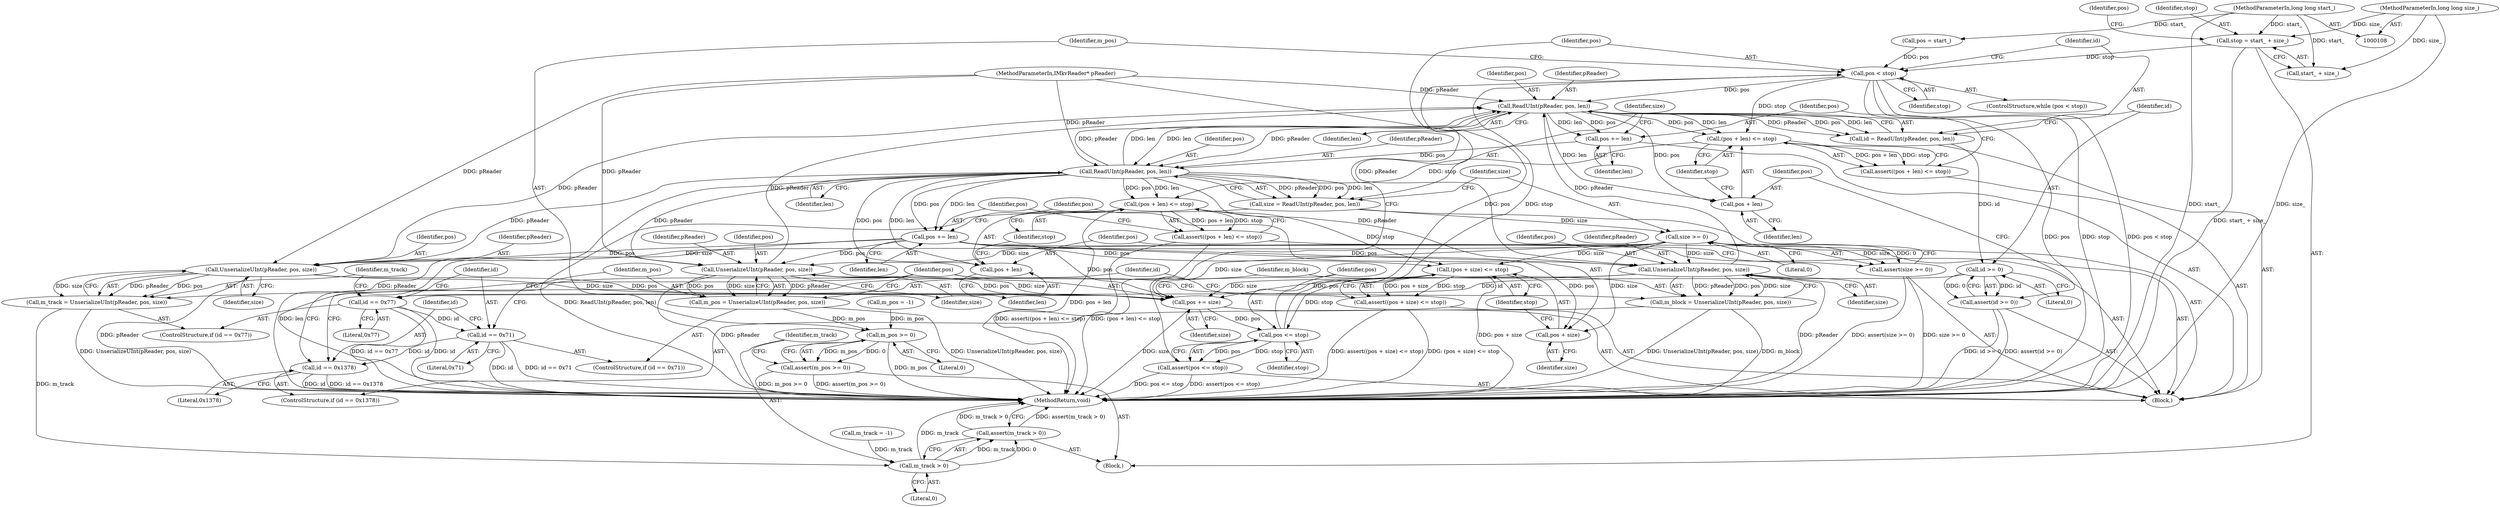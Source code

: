 digraph "1_Android_04839626ed859623901ebd3a5fd483982186b59d_176@integer" {
"1000114" [label="(Call,stop = start_ + size_)"];
"1000110" [label="(MethodParameterIn,long long start_)"];
"1000111" [label="(MethodParameterIn,long long size_)"];
"1000135" [label="(Call,pos < stop)"];
"1000143" [label="(Call,ReadUInt(pReader, pos, len))"];
"1000141" [label="(Call,id = ReadUInt(pReader, pos, len))"];
"1000148" [label="(Call,id >= 0)"];
"1000147" [label="(Call,assert(id >= 0))"];
"1000187" [label="(Call,id == 0x77)"];
"1000198" [label="(Call,id == 0x71)"];
"1000209" [label="(Call,id == 0x1378)"];
"1000152" [label="(Call,(pos + len) <= stop)"];
"1000151" [label="(Call,assert((pos + len) <= stop))"];
"1000172" [label="(Call,(pos + len) <= stop)"];
"1000171" [label="(Call,assert((pos + len) <= stop))"];
"1000181" [label="(Call,(pos + size) <= stop)"];
"1000180" [label="(Call,assert((pos + size) <= stop))"];
"1000222" [label="(Call,pos <= stop)"];
"1000221" [label="(Call,assert(pos <= stop))"];
"1000153" [label="(Call,pos + len)"];
"1000157" [label="(Call,pos += len)"];
"1000163" [label="(Call,ReadUInt(pReader, pos, len))"];
"1000161" [label="(Call,size = ReadUInt(pReader, pos, len))"];
"1000168" [label="(Call,size >= 0)"];
"1000167" [label="(Call,assert(size >= 0))"];
"1000182" [label="(Call,pos + size)"];
"1000192" [label="(Call,UnserializeUInt(pReader, pos, size))"];
"1000190" [label="(Call,m_track = UnserializeUInt(pReader, pos, size))"];
"1000230" [label="(Call,m_track > 0)"];
"1000229" [label="(Call,assert(m_track > 0))"];
"1000218" [label="(Call,pos += size)"];
"1000203" [label="(Call,UnserializeUInt(pReader, pos, size))"];
"1000201" [label="(Call,m_pos = UnserializeUInt(pReader, pos, size))"];
"1000226" [label="(Call,m_pos >= 0)"];
"1000225" [label="(Call,assert(m_pos >= 0))"];
"1000214" [label="(Call,UnserializeUInt(pReader, pos, size))"];
"1000212" [label="(Call,m_block = UnserializeUInt(pReader, pos, size))"];
"1000173" [label="(Call,pos + len)"];
"1000177" [label="(Call,pos += len)"];
"1000204" [label="(Identifier,pReader)"];
"1000161" [label="(Call,size = ReadUInt(pReader, pos, len))"];
"1000170" [label="(Literal,0)"];
"1000191" [label="(Identifier,m_track)"];
"1000149" [label="(Identifier,id)"];
"1000217" [label="(Identifier,size)"];
"1000153" [label="(Call,pos + len)"];
"1000180" [label="(Call,assert((pos + size) <= stop))"];
"1000194" [label="(Identifier,pos)"];
"1000198" [label="(Call,id == 0x71)"];
"1000176" [label="(Identifier,stop)"];
"1000146" [label="(Identifier,len)"];
"1000144" [label="(Identifier,pReader)"];
"1000150" [label="(Literal,0)"];
"1000228" [label="(Literal,0)"];
"1000145" [label="(Identifier,pos)"];
"1000154" [label="(Identifier,pos)"];
"1000181" [label="(Call,(pos + size) <= stop)"];
"1000190" [label="(Call,m_track = UnserializeUInt(pReader, pos, size))"];
"1000151" [label="(Call,assert((pos + len) <= stop))"];
"1000147" [label="(Call,assert(id >= 0))"];
"1000121" [label="(Identifier,pos)"];
"1000206" [label="(Identifier,size)"];
"1000213" [label="(Identifier,m_block)"];
"1000137" [label="(Identifier,stop)"];
"1000227" [label="(Identifier,m_pos)"];
"1000165" [label="(Identifier,pos)"];
"1000159" [label="(Identifier,len)"];
"1000183" [label="(Identifier,pos)"];
"1000141" [label="(Call,id = ReadUInt(pReader, pos, len))"];
"1000202" [label="(Identifier,m_pos)"];
"1000193" [label="(Identifier,pReader)"];
"1000219" [label="(Identifier,pos)"];
"1000216" [label="(Identifier,pos)"];
"1000156" [label="(Identifier,stop)"];
"1000177" [label="(Call,pos += len)"];
"1000127" [label="(Call,m_pos = -1)"];
"1000224" [label="(Identifier,stop)"];
"1000167" [label="(Call,assert(size >= 0))"];
"1000188" [label="(Identifier,id)"];
"1000199" [label="(Identifier,id)"];
"1000192" [label="(Call,UnserializeUInt(pReader, pos, size))"];
"1000226" [label="(Call,m_pos >= 0)"];
"1000185" [label="(Identifier,stop)"];
"1000120" [label="(Call,pos = start_)"];
"1000208" [label="(ControlStructure,if (id == 0x1378))"];
"1000171" [label="(Call,assert((pos + len) <= stop))"];
"1000230" [label="(Call,m_track > 0)"];
"1000215" [label="(Identifier,pReader)"];
"1000175" [label="(Identifier,len)"];
"1000166" [label="(Identifier,len)"];
"1000174" [label="(Identifier,pos)"];
"1000212" [label="(Call,m_block = UnserializeUInt(pReader, pos, size))"];
"1000225" [label="(Call,assert(m_pos >= 0))"];
"1000195" [label="(Identifier,size)"];
"1000182" [label="(Call,pos + size)"];
"1000223" [label="(Identifier,pos)"];
"1000218" [label="(Call,pos += size)"];
"1000179" [label="(Identifier,len)"];
"1000214" [label="(Call,UnserializeUInt(pReader, pos, size))"];
"1000189" [label="(Literal,0x77)"];
"1000205" [label="(Identifier,pos)"];
"1000221" [label="(Call,assert(pos <= stop))"];
"1000110" [label="(MethodParameterIn,long long start_)"];
"1000109" [label="(MethodParameterIn,IMkvReader* pReader)"];
"1000187" [label="(Call,id == 0x77)"];
"1000148" [label="(Call,id >= 0)"];
"1000211" [label="(Literal,0x1378)"];
"1000162" [label="(Identifier,size)"];
"1000184" [label="(Identifier,size)"];
"1000231" [label="(Identifier,m_track)"];
"1000142" [label="(Identifier,id)"];
"1000169" [label="(Identifier,size)"];
"1000233" [label="(MethodReturn,void)"];
"1000115" [label="(Identifier,stop)"];
"1000143" [label="(Call,ReadUInt(pReader, pos, len))"];
"1000186" [label="(ControlStructure,if (id == 0x77))"];
"1000135" [label="(Call,pos < stop)"];
"1000232" [label="(Literal,0)"];
"1000197" [label="(ControlStructure,if (id == 0x71))"];
"1000164" [label="(Identifier,pReader)"];
"1000138" [label="(Block,)"];
"1000210" [label="(Identifier,id)"];
"1000229" [label="(Call,assert(m_track > 0))"];
"1000155" [label="(Identifier,len)"];
"1000203" [label="(Call,UnserializeUInt(pReader, pos, size))"];
"1000163" [label="(Call,ReadUInt(pReader, pos, len))"];
"1000201" [label="(Call,m_pos = UnserializeUInt(pReader, pos, size))"];
"1000173" [label="(Call,pos + len)"];
"1000157" [label="(Call,pos += len)"];
"1000123" [label="(Call,m_track = -1)"];
"1000136" [label="(Identifier,pos)"];
"1000112" [label="(Block,)"];
"1000114" [label="(Call,stop = start_ + size_)"];
"1000220" [label="(Identifier,size)"];
"1000158" [label="(Identifier,pos)"];
"1000200" [label="(Literal,0x71)"];
"1000152" [label="(Call,(pos + len) <= stop)"];
"1000209" [label="(Call,id == 0x1378)"];
"1000178" [label="(Identifier,pos)"];
"1000134" [label="(ControlStructure,while (pos < stop))"];
"1000116" [label="(Call,start_ + size_)"];
"1000168" [label="(Call,size >= 0)"];
"1000111" [label="(MethodParameterIn,long long size_)"];
"1000172" [label="(Call,(pos + len) <= stop)"];
"1000222" [label="(Call,pos <= stop)"];
"1000114" -> "1000112"  [label="AST: "];
"1000114" -> "1000116"  [label="CFG: "];
"1000115" -> "1000114"  [label="AST: "];
"1000116" -> "1000114"  [label="AST: "];
"1000121" -> "1000114"  [label="CFG: "];
"1000114" -> "1000233"  [label="DDG: start_ + size_"];
"1000110" -> "1000114"  [label="DDG: start_"];
"1000111" -> "1000114"  [label="DDG: size_"];
"1000114" -> "1000135"  [label="DDG: stop"];
"1000110" -> "1000108"  [label="AST: "];
"1000110" -> "1000233"  [label="DDG: start_"];
"1000110" -> "1000116"  [label="DDG: start_"];
"1000110" -> "1000120"  [label="DDG: start_"];
"1000111" -> "1000108"  [label="AST: "];
"1000111" -> "1000233"  [label="DDG: size_"];
"1000111" -> "1000116"  [label="DDG: size_"];
"1000135" -> "1000134"  [label="AST: "];
"1000135" -> "1000137"  [label="CFG: "];
"1000136" -> "1000135"  [label="AST: "];
"1000137" -> "1000135"  [label="AST: "];
"1000142" -> "1000135"  [label="CFG: "];
"1000227" -> "1000135"  [label="CFG: "];
"1000135" -> "1000233"  [label="DDG: pos < stop"];
"1000135" -> "1000233"  [label="DDG: pos"];
"1000135" -> "1000233"  [label="DDG: stop"];
"1000222" -> "1000135"  [label="DDG: pos"];
"1000222" -> "1000135"  [label="DDG: stop"];
"1000120" -> "1000135"  [label="DDG: pos"];
"1000135" -> "1000143"  [label="DDG: pos"];
"1000135" -> "1000152"  [label="DDG: stop"];
"1000143" -> "1000141"  [label="AST: "];
"1000143" -> "1000146"  [label="CFG: "];
"1000144" -> "1000143"  [label="AST: "];
"1000145" -> "1000143"  [label="AST: "];
"1000146" -> "1000143"  [label="AST: "];
"1000141" -> "1000143"  [label="CFG: "];
"1000143" -> "1000141"  [label="DDG: pReader"];
"1000143" -> "1000141"  [label="DDG: pos"];
"1000143" -> "1000141"  [label="DDG: len"];
"1000163" -> "1000143"  [label="DDG: pReader"];
"1000163" -> "1000143"  [label="DDG: len"];
"1000192" -> "1000143"  [label="DDG: pReader"];
"1000214" -> "1000143"  [label="DDG: pReader"];
"1000203" -> "1000143"  [label="DDG: pReader"];
"1000109" -> "1000143"  [label="DDG: pReader"];
"1000143" -> "1000152"  [label="DDG: pos"];
"1000143" -> "1000152"  [label="DDG: len"];
"1000143" -> "1000153"  [label="DDG: pos"];
"1000143" -> "1000153"  [label="DDG: len"];
"1000143" -> "1000157"  [label="DDG: len"];
"1000143" -> "1000157"  [label="DDG: pos"];
"1000143" -> "1000163"  [label="DDG: pReader"];
"1000143" -> "1000163"  [label="DDG: len"];
"1000141" -> "1000138"  [label="AST: "];
"1000142" -> "1000141"  [label="AST: "];
"1000149" -> "1000141"  [label="CFG: "];
"1000141" -> "1000148"  [label="DDG: id"];
"1000148" -> "1000147"  [label="AST: "];
"1000148" -> "1000150"  [label="CFG: "];
"1000149" -> "1000148"  [label="AST: "];
"1000150" -> "1000148"  [label="AST: "];
"1000147" -> "1000148"  [label="CFG: "];
"1000148" -> "1000147"  [label="DDG: id"];
"1000148" -> "1000147"  [label="DDG: 0"];
"1000148" -> "1000187"  [label="DDG: id"];
"1000147" -> "1000138"  [label="AST: "];
"1000154" -> "1000147"  [label="CFG: "];
"1000147" -> "1000233"  [label="DDG: id >= 0"];
"1000147" -> "1000233"  [label="DDG: assert(id >= 0)"];
"1000187" -> "1000186"  [label="AST: "];
"1000187" -> "1000189"  [label="CFG: "];
"1000188" -> "1000187"  [label="AST: "];
"1000189" -> "1000187"  [label="AST: "];
"1000191" -> "1000187"  [label="CFG: "];
"1000199" -> "1000187"  [label="CFG: "];
"1000187" -> "1000233"  [label="DDG: id"];
"1000187" -> "1000233"  [label="DDG: id == 0x77"];
"1000187" -> "1000198"  [label="DDG: id"];
"1000198" -> "1000197"  [label="AST: "];
"1000198" -> "1000200"  [label="CFG: "];
"1000199" -> "1000198"  [label="AST: "];
"1000200" -> "1000198"  [label="AST: "];
"1000202" -> "1000198"  [label="CFG: "];
"1000210" -> "1000198"  [label="CFG: "];
"1000198" -> "1000233"  [label="DDG: id"];
"1000198" -> "1000233"  [label="DDG: id == 0x71"];
"1000198" -> "1000209"  [label="DDG: id"];
"1000209" -> "1000208"  [label="AST: "];
"1000209" -> "1000211"  [label="CFG: "];
"1000210" -> "1000209"  [label="AST: "];
"1000211" -> "1000209"  [label="AST: "];
"1000213" -> "1000209"  [label="CFG: "];
"1000219" -> "1000209"  [label="CFG: "];
"1000209" -> "1000233"  [label="DDG: id == 0x1378"];
"1000209" -> "1000233"  [label="DDG: id"];
"1000152" -> "1000151"  [label="AST: "];
"1000152" -> "1000156"  [label="CFG: "];
"1000153" -> "1000152"  [label="AST: "];
"1000156" -> "1000152"  [label="AST: "];
"1000151" -> "1000152"  [label="CFG: "];
"1000152" -> "1000151"  [label="DDG: pos + len"];
"1000152" -> "1000151"  [label="DDG: stop"];
"1000152" -> "1000172"  [label="DDG: stop"];
"1000151" -> "1000138"  [label="AST: "];
"1000158" -> "1000151"  [label="CFG: "];
"1000172" -> "1000171"  [label="AST: "];
"1000172" -> "1000176"  [label="CFG: "];
"1000173" -> "1000172"  [label="AST: "];
"1000176" -> "1000172"  [label="AST: "];
"1000171" -> "1000172"  [label="CFG: "];
"1000172" -> "1000233"  [label="DDG: pos + len"];
"1000172" -> "1000171"  [label="DDG: pos + len"];
"1000172" -> "1000171"  [label="DDG: stop"];
"1000163" -> "1000172"  [label="DDG: pos"];
"1000163" -> "1000172"  [label="DDG: len"];
"1000172" -> "1000181"  [label="DDG: stop"];
"1000171" -> "1000138"  [label="AST: "];
"1000178" -> "1000171"  [label="CFG: "];
"1000171" -> "1000233"  [label="DDG: (pos + len) <= stop"];
"1000171" -> "1000233"  [label="DDG: assert((pos + len) <= stop)"];
"1000181" -> "1000180"  [label="AST: "];
"1000181" -> "1000185"  [label="CFG: "];
"1000182" -> "1000181"  [label="AST: "];
"1000185" -> "1000181"  [label="AST: "];
"1000180" -> "1000181"  [label="CFG: "];
"1000181" -> "1000233"  [label="DDG: pos + size"];
"1000181" -> "1000180"  [label="DDG: pos + size"];
"1000181" -> "1000180"  [label="DDG: stop"];
"1000177" -> "1000181"  [label="DDG: pos"];
"1000168" -> "1000181"  [label="DDG: size"];
"1000181" -> "1000222"  [label="DDG: stop"];
"1000180" -> "1000138"  [label="AST: "];
"1000188" -> "1000180"  [label="CFG: "];
"1000180" -> "1000233"  [label="DDG: (pos + size) <= stop"];
"1000180" -> "1000233"  [label="DDG: assert((pos + size) <= stop)"];
"1000222" -> "1000221"  [label="AST: "];
"1000222" -> "1000224"  [label="CFG: "];
"1000223" -> "1000222"  [label="AST: "];
"1000224" -> "1000222"  [label="AST: "];
"1000221" -> "1000222"  [label="CFG: "];
"1000222" -> "1000221"  [label="DDG: pos"];
"1000222" -> "1000221"  [label="DDG: stop"];
"1000218" -> "1000222"  [label="DDG: pos"];
"1000221" -> "1000138"  [label="AST: "];
"1000136" -> "1000221"  [label="CFG: "];
"1000221" -> "1000233"  [label="DDG: assert(pos <= stop)"];
"1000221" -> "1000233"  [label="DDG: pos <= stop"];
"1000153" -> "1000155"  [label="CFG: "];
"1000154" -> "1000153"  [label="AST: "];
"1000155" -> "1000153"  [label="AST: "];
"1000156" -> "1000153"  [label="CFG: "];
"1000157" -> "1000138"  [label="AST: "];
"1000157" -> "1000159"  [label="CFG: "];
"1000158" -> "1000157"  [label="AST: "];
"1000159" -> "1000157"  [label="AST: "];
"1000162" -> "1000157"  [label="CFG: "];
"1000157" -> "1000163"  [label="DDG: pos"];
"1000163" -> "1000161"  [label="AST: "];
"1000163" -> "1000166"  [label="CFG: "];
"1000164" -> "1000163"  [label="AST: "];
"1000165" -> "1000163"  [label="AST: "];
"1000166" -> "1000163"  [label="AST: "];
"1000161" -> "1000163"  [label="CFG: "];
"1000163" -> "1000233"  [label="DDG: pReader"];
"1000163" -> "1000161"  [label="DDG: pReader"];
"1000163" -> "1000161"  [label="DDG: pos"];
"1000163" -> "1000161"  [label="DDG: len"];
"1000109" -> "1000163"  [label="DDG: pReader"];
"1000163" -> "1000173"  [label="DDG: pos"];
"1000163" -> "1000173"  [label="DDG: len"];
"1000163" -> "1000177"  [label="DDG: len"];
"1000163" -> "1000177"  [label="DDG: pos"];
"1000163" -> "1000192"  [label="DDG: pReader"];
"1000163" -> "1000203"  [label="DDG: pReader"];
"1000163" -> "1000214"  [label="DDG: pReader"];
"1000161" -> "1000138"  [label="AST: "];
"1000162" -> "1000161"  [label="AST: "];
"1000169" -> "1000161"  [label="CFG: "];
"1000161" -> "1000233"  [label="DDG: ReadUInt(pReader, pos, len)"];
"1000161" -> "1000168"  [label="DDG: size"];
"1000168" -> "1000167"  [label="AST: "];
"1000168" -> "1000170"  [label="CFG: "];
"1000169" -> "1000168"  [label="AST: "];
"1000170" -> "1000168"  [label="AST: "];
"1000167" -> "1000168"  [label="CFG: "];
"1000168" -> "1000167"  [label="DDG: size"];
"1000168" -> "1000167"  [label="DDG: 0"];
"1000168" -> "1000182"  [label="DDG: size"];
"1000168" -> "1000192"  [label="DDG: size"];
"1000168" -> "1000203"  [label="DDG: size"];
"1000168" -> "1000214"  [label="DDG: size"];
"1000168" -> "1000218"  [label="DDG: size"];
"1000167" -> "1000138"  [label="AST: "];
"1000174" -> "1000167"  [label="CFG: "];
"1000167" -> "1000233"  [label="DDG: size >= 0"];
"1000167" -> "1000233"  [label="DDG: assert(size >= 0)"];
"1000182" -> "1000184"  [label="CFG: "];
"1000183" -> "1000182"  [label="AST: "];
"1000184" -> "1000182"  [label="AST: "];
"1000185" -> "1000182"  [label="CFG: "];
"1000177" -> "1000182"  [label="DDG: pos"];
"1000192" -> "1000190"  [label="AST: "];
"1000192" -> "1000195"  [label="CFG: "];
"1000193" -> "1000192"  [label="AST: "];
"1000194" -> "1000192"  [label="AST: "];
"1000195" -> "1000192"  [label="AST: "];
"1000190" -> "1000192"  [label="CFG: "];
"1000192" -> "1000233"  [label="DDG: pReader"];
"1000192" -> "1000190"  [label="DDG: pReader"];
"1000192" -> "1000190"  [label="DDG: pos"];
"1000192" -> "1000190"  [label="DDG: size"];
"1000109" -> "1000192"  [label="DDG: pReader"];
"1000177" -> "1000192"  [label="DDG: pos"];
"1000192" -> "1000218"  [label="DDG: size"];
"1000192" -> "1000218"  [label="DDG: pos"];
"1000190" -> "1000186"  [label="AST: "];
"1000191" -> "1000190"  [label="AST: "];
"1000219" -> "1000190"  [label="CFG: "];
"1000190" -> "1000233"  [label="DDG: UnserializeUInt(pReader, pos, size)"];
"1000190" -> "1000230"  [label="DDG: m_track"];
"1000230" -> "1000229"  [label="AST: "];
"1000230" -> "1000232"  [label="CFG: "];
"1000231" -> "1000230"  [label="AST: "];
"1000232" -> "1000230"  [label="AST: "];
"1000229" -> "1000230"  [label="CFG: "];
"1000230" -> "1000233"  [label="DDG: m_track"];
"1000230" -> "1000229"  [label="DDG: m_track"];
"1000230" -> "1000229"  [label="DDG: 0"];
"1000123" -> "1000230"  [label="DDG: m_track"];
"1000229" -> "1000112"  [label="AST: "];
"1000233" -> "1000229"  [label="CFG: "];
"1000229" -> "1000233"  [label="DDG: assert(m_track > 0)"];
"1000229" -> "1000233"  [label="DDG: m_track > 0"];
"1000218" -> "1000138"  [label="AST: "];
"1000218" -> "1000220"  [label="CFG: "];
"1000219" -> "1000218"  [label="AST: "];
"1000220" -> "1000218"  [label="AST: "];
"1000223" -> "1000218"  [label="CFG: "];
"1000218" -> "1000233"  [label="DDG: size"];
"1000214" -> "1000218"  [label="DDG: size"];
"1000214" -> "1000218"  [label="DDG: pos"];
"1000203" -> "1000218"  [label="DDG: size"];
"1000203" -> "1000218"  [label="DDG: pos"];
"1000177" -> "1000218"  [label="DDG: pos"];
"1000203" -> "1000201"  [label="AST: "];
"1000203" -> "1000206"  [label="CFG: "];
"1000204" -> "1000203"  [label="AST: "];
"1000205" -> "1000203"  [label="AST: "];
"1000206" -> "1000203"  [label="AST: "];
"1000201" -> "1000203"  [label="CFG: "];
"1000203" -> "1000233"  [label="DDG: pReader"];
"1000203" -> "1000201"  [label="DDG: pReader"];
"1000203" -> "1000201"  [label="DDG: pos"];
"1000203" -> "1000201"  [label="DDG: size"];
"1000109" -> "1000203"  [label="DDG: pReader"];
"1000177" -> "1000203"  [label="DDG: pos"];
"1000201" -> "1000197"  [label="AST: "];
"1000202" -> "1000201"  [label="AST: "];
"1000219" -> "1000201"  [label="CFG: "];
"1000201" -> "1000233"  [label="DDG: UnserializeUInt(pReader, pos, size)"];
"1000201" -> "1000226"  [label="DDG: m_pos"];
"1000226" -> "1000225"  [label="AST: "];
"1000226" -> "1000228"  [label="CFG: "];
"1000227" -> "1000226"  [label="AST: "];
"1000228" -> "1000226"  [label="AST: "];
"1000225" -> "1000226"  [label="CFG: "];
"1000226" -> "1000233"  [label="DDG: m_pos"];
"1000226" -> "1000225"  [label="DDG: m_pos"];
"1000226" -> "1000225"  [label="DDG: 0"];
"1000127" -> "1000226"  [label="DDG: m_pos"];
"1000225" -> "1000112"  [label="AST: "];
"1000231" -> "1000225"  [label="CFG: "];
"1000225" -> "1000233"  [label="DDG: m_pos >= 0"];
"1000225" -> "1000233"  [label="DDG: assert(m_pos >= 0)"];
"1000214" -> "1000212"  [label="AST: "];
"1000214" -> "1000217"  [label="CFG: "];
"1000215" -> "1000214"  [label="AST: "];
"1000216" -> "1000214"  [label="AST: "];
"1000217" -> "1000214"  [label="AST: "];
"1000212" -> "1000214"  [label="CFG: "];
"1000214" -> "1000233"  [label="DDG: pReader"];
"1000214" -> "1000212"  [label="DDG: pReader"];
"1000214" -> "1000212"  [label="DDG: pos"];
"1000214" -> "1000212"  [label="DDG: size"];
"1000109" -> "1000214"  [label="DDG: pReader"];
"1000177" -> "1000214"  [label="DDG: pos"];
"1000212" -> "1000208"  [label="AST: "];
"1000213" -> "1000212"  [label="AST: "];
"1000219" -> "1000212"  [label="CFG: "];
"1000212" -> "1000233"  [label="DDG: UnserializeUInt(pReader, pos, size)"];
"1000212" -> "1000233"  [label="DDG: m_block"];
"1000173" -> "1000175"  [label="CFG: "];
"1000174" -> "1000173"  [label="AST: "];
"1000175" -> "1000173"  [label="AST: "];
"1000176" -> "1000173"  [label="CFG: "];
"1000177" -> "1000138"  [label="AST: "];
"1000177" -> "1000179"  [label="CFG: "];
"1000178" -> "1000177"  [label="AST: "];
"1000179" -> "1000177"  [label="AST: "];
"1000183" -> "1000177"  [label="CFG: "];
"1000177" -> "1000233"  [label="DDG: len"];
}
